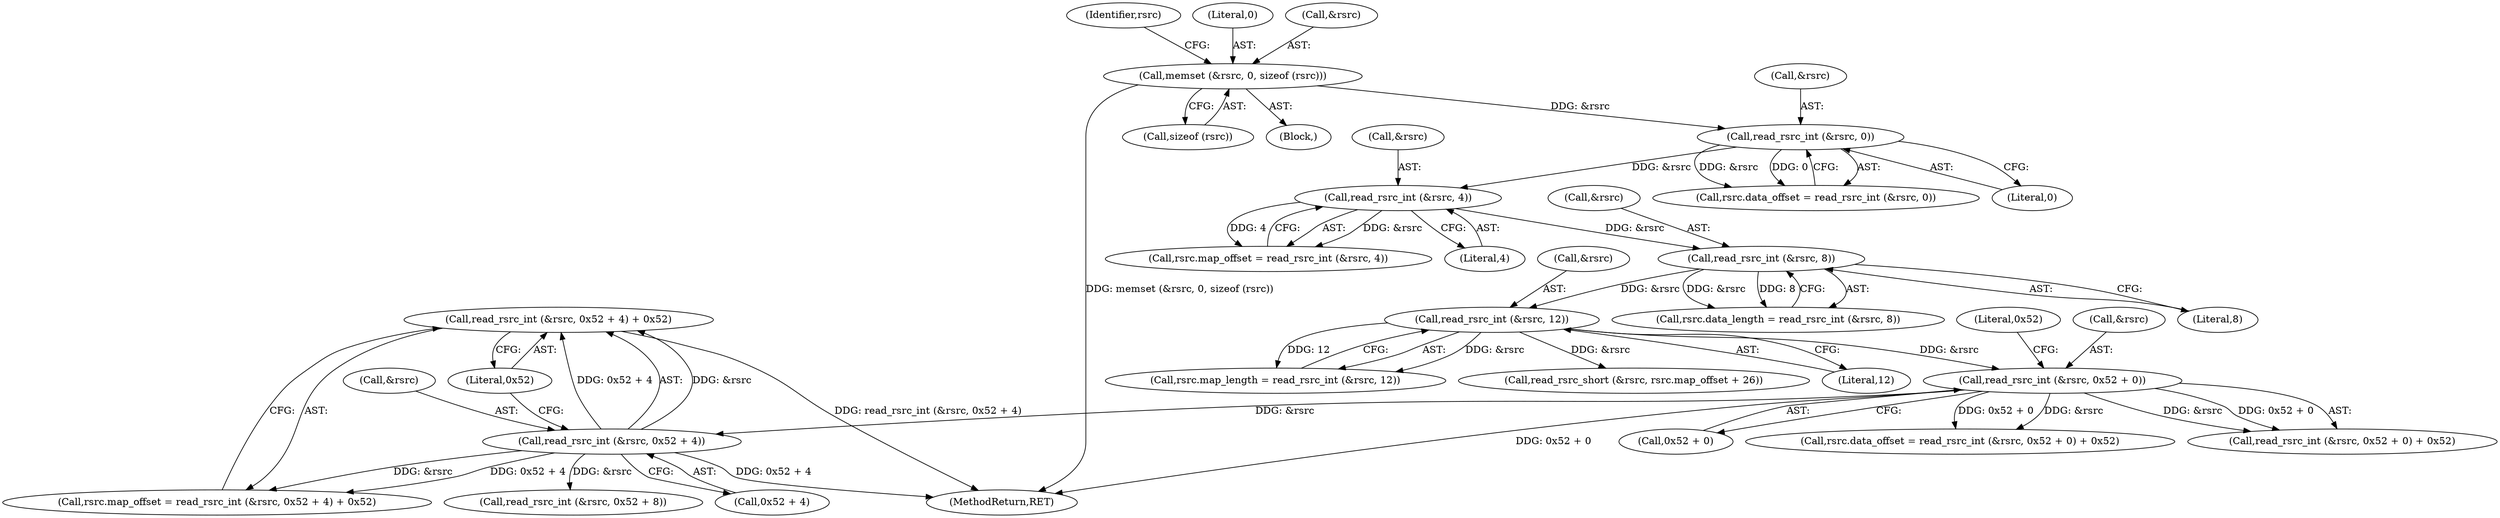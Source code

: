 digraph "0_libsndfile_dbe14f00030af5d3577f4cabbf9861db59e9c378@API" {
"1000259" [label="(Call,read_rsrc_int (&rsrc, 0x52 + 4) + 0x52)"];
"1000260" [label="(Call,read_rsrc_int (&rsrc, 0x52 + 4))"];
"1000248" [label="(Call,read_rsrc_int (&rsrc, 0x52 + 0))"];
"1000223" [label="(Call,read_rsrc_int (&rsrc, 12))"];
"1000215" [label="(Call,read_rsrc_int (&rsrc, 8))"];
"1000207" [label="(Call,read_rsrc_int (&rsrc, 4))"];
"1000199" [label="(Call,read_rsrc_int (&rsrc, 0))"];
"1000116" [label="(Call,memset (&rsrc, 0, sizeof (rsrc)))"];
"1000195" [label="(Call,rsrc.data_offset = read_rsrc_int (&rsrc, 0))"];
"1000223" [label="(Call,read_rsrc_int (&rsrc, 12))"];
"1000208" [label="(Call,&rsrc)"];
"1000211" [label="(Call,rsrc.data_length = read_rsrc_int (&rsrc, 8))"];
"1000207" [label="(Call,read_rsrc_int (&rsrc, 4))"];
"1000216" [label="(Call,&rsrc)"];
"1000124" [label="(Identifier,rsrc)"];
"1000255" [label="(Call,rsrc.map_offset = read_rsrc_int (&rsrc, 0x52 + 4) + 0x52)"];
"1000218" [label="(Literal,8)"];
"1000105" [label="(Block,)"];
"1000251" [label="(Call,0x52 + 0)"];
"1000248" [label="(Call,read_rsrc_int (&rsrc, 0x52 + 0))"];
"1000266" [label="(Literal,0x52)"];
"1000202" [label="(Literal,0)"];
"1000219" [label="(Call,rsrc.map_length = read_rsrc_int (&rsrc, 12))"];
"1000271" [label="(Call,read_rsrc_int (&rsrc, 0x52 + 8))"];
"1000116" [label="(Call,memset (&rsrc, 0, sizeof (rsrc)))"];
"1000215" [label="(Call,read_rsrc_int (&rsrc, 8))"];
"1000259" [label="(Call,read_rsrc_int (&rsrc, 0x52 + 4) + 0x52)"];
"1000263" [label="(Call,0x52 + 4)"];
"1000260" [label="(Call,read_rsrc_int (&rsrc, 0x52 + 4))"];
"1000199" [label="(Call,read_rsrc_int (&rsrc, 0))"];
"1000200" [label="(Call,&rsrc)"];
"1000261" [label="(Call,&rsrc)"];
"1000436" [label="(Call,read_rsrc_short (&rsrc, rsrc.map_offset + 26))"];
"1000655" [label="(MethodReturn,RET)"];
"1000210" [label="(Literal,4)"];
"1000249" [label="(Call,&rsrc)"];
"1000119" [label="(Literal,0)"];
"1000120" [label="(Call,sizeof (rsrc))"];
"1000226" [label="(Literal,12)"];
"1000117" [label="(Call,&rsrc)"];
"1000224" [label="(Call,&rsrc)"];
"1000203" [label="(Call,rsrc.map_offset = read_rsrc_int (&rsrc, 4))"];
"1000243" [label="(Call,rsrc.data_offset = read_rsrc_int (&rsrc, 0x52 + 0) + 0x52)"];
"1000254" [label="(Literal,0x52)"];
"1000247" [label="(Call,read_rsrc_int (&rsrc, 0x52 + 0) + 0x52)"];
"1000259" -> "1000255"  [label="AST: "];
"1000259" -> "1000266"  [label="CFG: "];
"1000260" -> "1000259"  [label="AST: "];
"1000266" -> "1000259"  [label="AST: "];
"1000255" -> "1000259"  [label="CFG: "];
"1000259" -> "1000655"  [label="DDG: read_rsrc_int (&rsrc, 0x52 + 4)"];
"1000260" -> "1000259"  [label="DDG: &rsrc"];
"1000260" -> "1000259"  [label="DDG: 0x52 + 4"];
"1000260" -> "1000263"  [label="CFG: "];
"1000261" -> "1000260"  [label="AST: "];
"1000263" -> "1000260"  [label="AST: "];
"1000266" -> "1000260"  [label="CFG: "];
"1000260" -> "1000655"  [label="DDG: 0x52 + 4"];
"1000260" -> "1000255"  [label="DDG: &rsrc"];
"1000260" -> "1000255"  [label="DDG: 0x52 + 4"];
"1000248" -> "1000260"  [label="DDG: &rsrc"];
"1000260" -> "1000271"  [label="DDG: &rsrc"];
"1000248" -> "1000247"  [label="AST: "];
"1000248" -> "1000251"  [label="CFG: "];
"1000249" -> "1000248"  [label="AST: "];
"1000251" -> "1000248"  [label="AST: "];
"1000254" -> "1000248"  [label="CFG: "];
"1000248" -> "1000655"  [label="DDG: 0x52 + 0"];
"1000248" -> "1000243"  [label="DDG: &rsrc"];
"1000248" -> "1000243"  [label="DDG: 0x52 + 0"];
"1000248" -> "1000247"  [label="DDG: &rsrc"];
"1000248" -> "1000247"  [label="DDG: 0x52 + 0"];
"1000223" -> "1000248"  [label="DDG: &rsrc"];
"1000223" -> "1000219"  [label="AST: "];
"1000223" -> "1000226"  [label="CFG: "];
"1000224" -> "1000223"  [label="AST: "];
"1000226" -> "1000223"  [label="AST: "];
"1000219" -> "1000223"  [label="CFG: "];
"1000223" -> "1000219"  [label="DDG: &rsrc"];
"1000223" -> "1000219"  [label="DDG: 12"];
"1000215" -> "1000223"  [label="DDG: &rsrc"];
"1000223" -> "1000436"  [label="DDG: &rsrc"];
"1000215" -> "1000211"  [label="AST: "];
"1000215" -> "1000218"  [label="CFG: "];
"1000216" -> "1000215"  [label="AST: "];
"1000218" -> "1000215"  [label="AST: "];
"1000211" -> "1000215"  [label="CFG: "];
"1000215" -> "1000211"  [label="DDG: &rsrc"];
"1000215" -> "1000211"  [label="DDG: 8"];
"1000207" -> "1000215"  [label="DDG: &rsrc"];
"1000207" -> "1000203"  [label="AST: "];
"1000207" -> "1000210"  [label="CFG: "];
"1000208" -> "1000207"  [label="AST: "];
"1000210" -> "1000207"  [label="AST: "];
"1000203" -> "1000207"  [label="CFG: "];
"1000207" -> "1000203"  [label="DDG: &rsrc"];
"1000207" -> "1000203"  [label="DDG: 4"];
"1000199" -> "1000207"  [label="DDG: &rsrc"];
"1000199" -> "1000195"  [label="AST: "];
"1000199" -> "1000202"  [label="CFG: "];
"1000200" -> "1000199"  [label="AST: "];
"1000202" -> "1000199"  [label="AST: "];
"1000195" -> "1000199"  [label="CFG: "];
"1000199" -> "1000195"  [label="DDG: &rsrc"];
"1000199" -> "1000195"  [label="DDG: 0"];
"1000116" -> "1000199"  [label="DDG: &rsrc"];
"1000116" -> "1000105"  [label="AST: "];
"1000116" -> "1000120"  [label="CFG: "];
"1000117" -> "1000116"  [label="AST: "];
"1000119" -> "1000116"  [label="AST: "];
"1000120" -> "1000116"  [label="AST: "];
"1000124" -> "1000116"  [label="CFG: "];
"1000116" -> "1000655"  [label="DDG: memset (&rsrc, 0, sizeof (rsrc))"];
}
